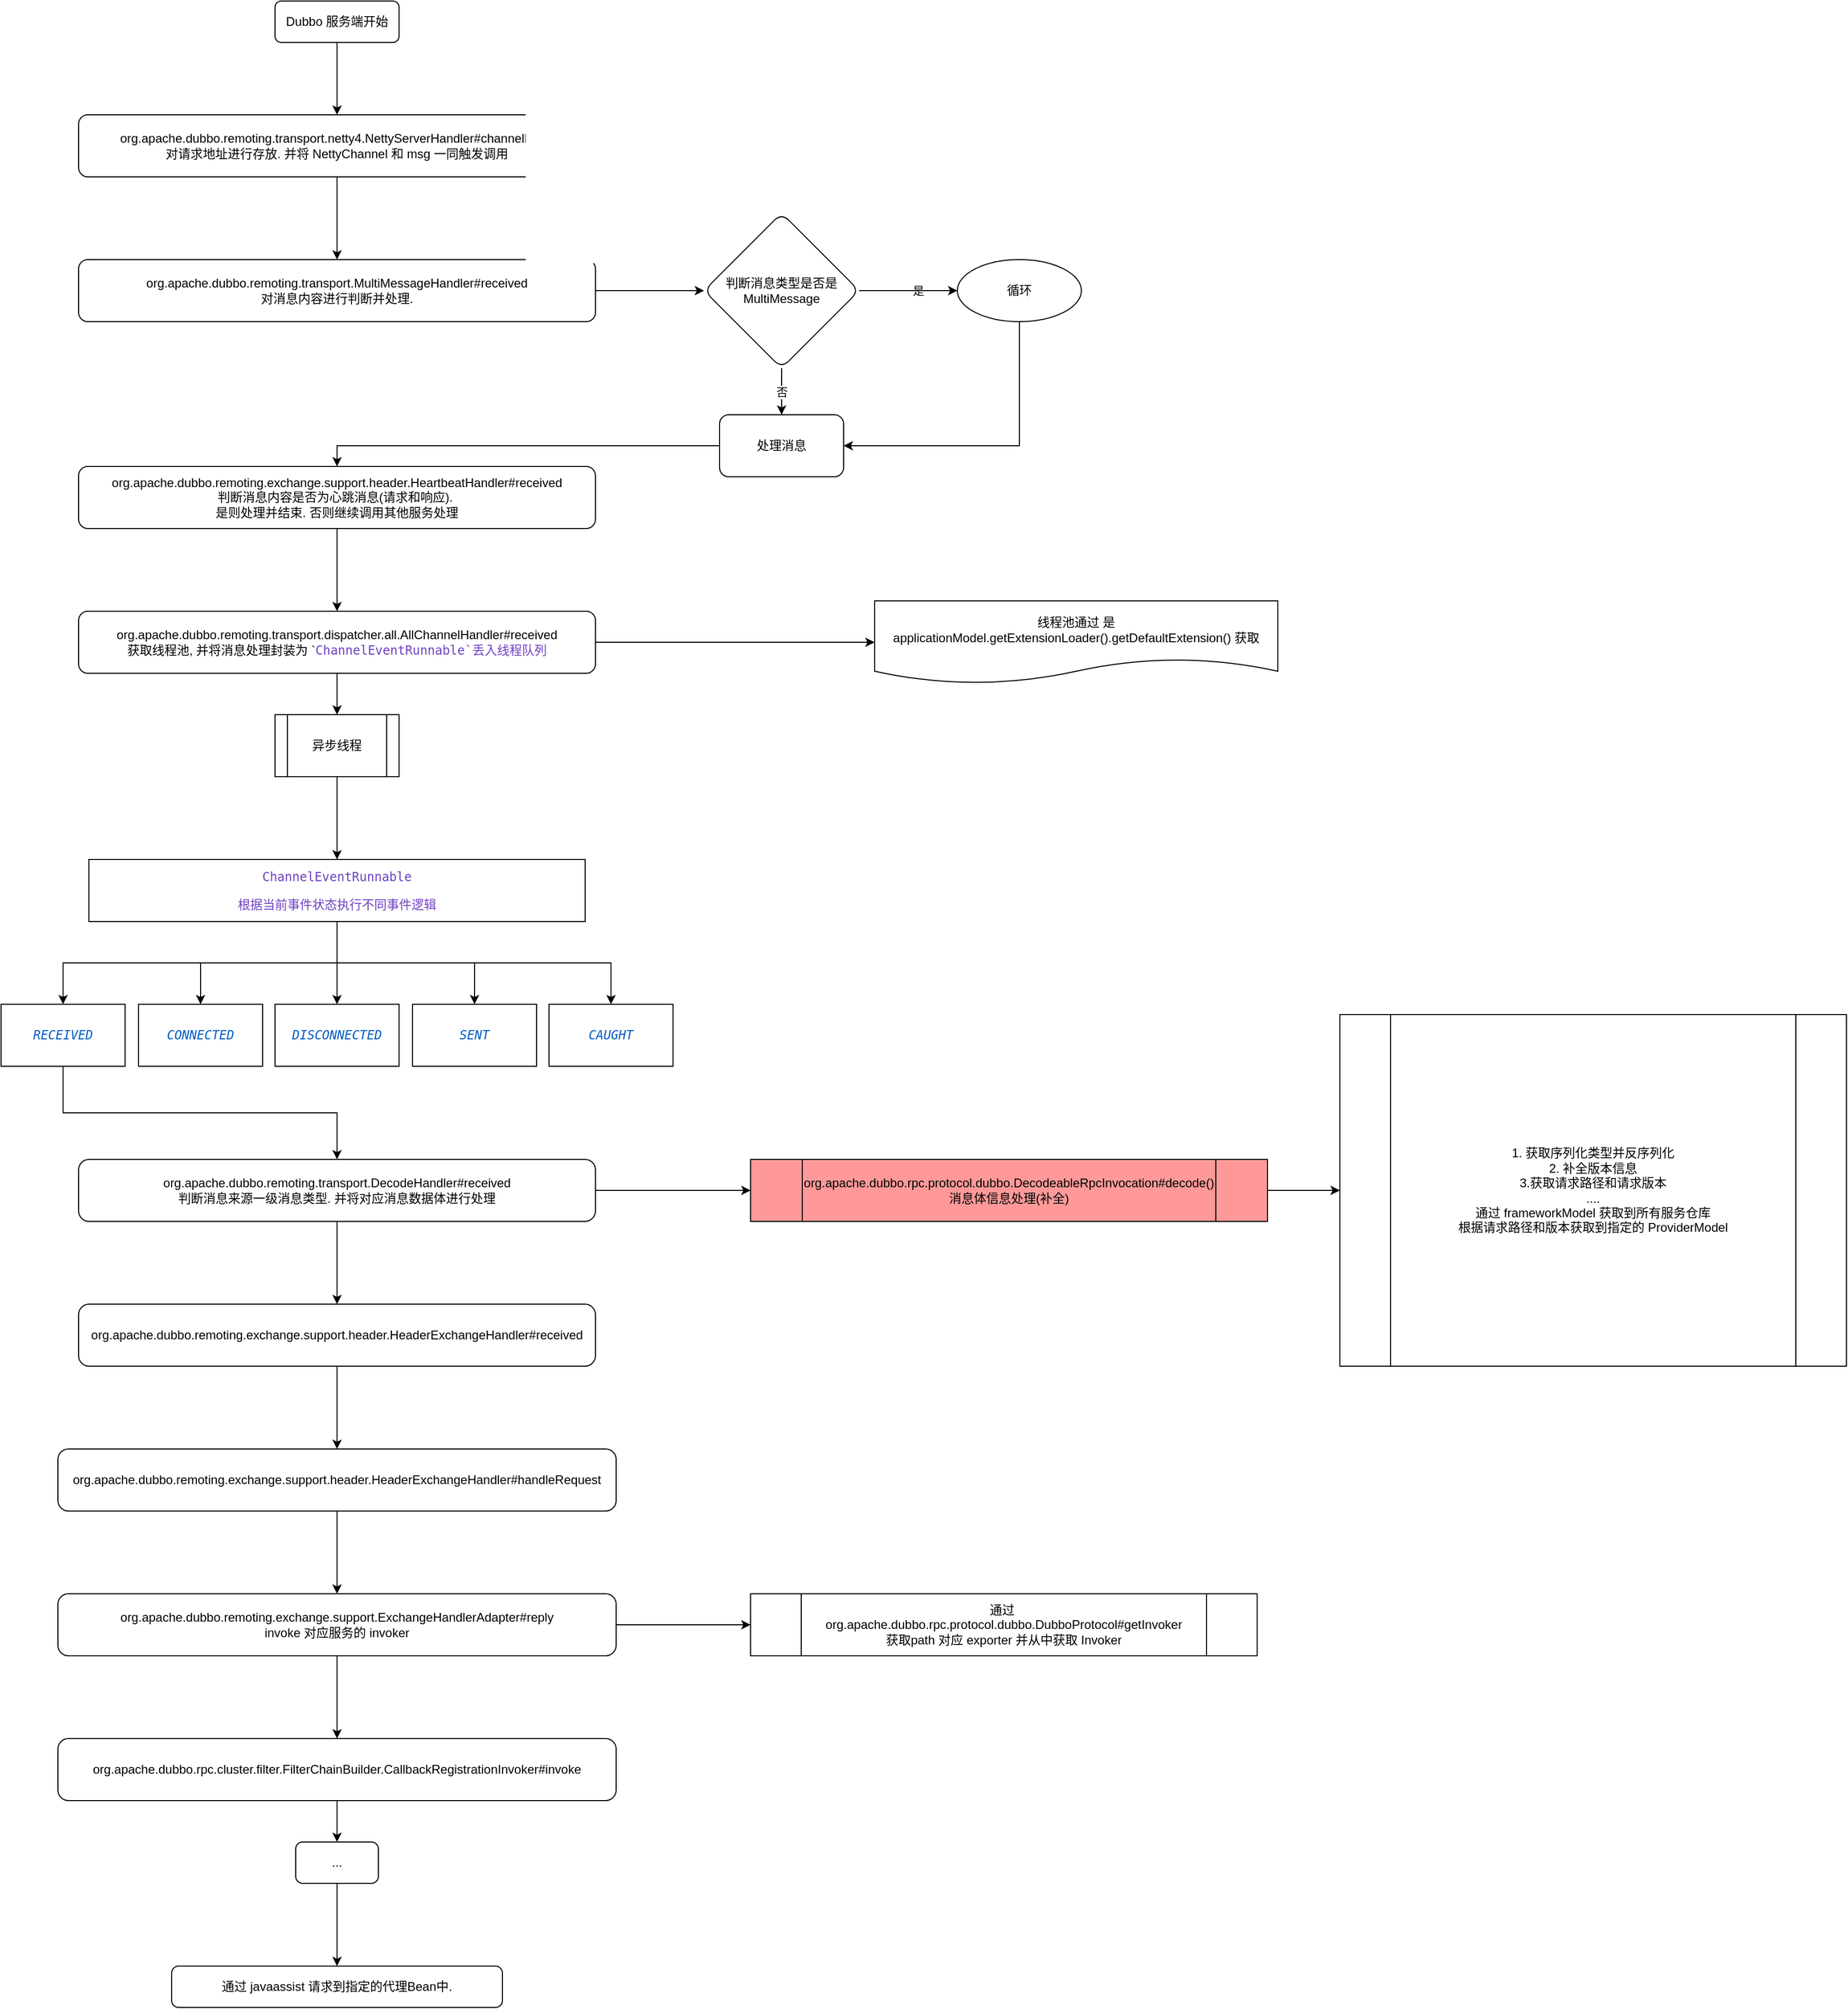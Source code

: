 <mxfile version="17.4.0" type="github">
  <diagram id="r_csHRhm5GLsOBvNf6fY" name="Page-1">
    <mxGraphModel dx="1740" dy="1114" grid="1" gridSize="10" guides="1" tooltips="1" connect="1" arrows="1" fold="1" page="1" pageScale="1" pageWidth="827" pageHeight="1169" math="0" shadow="0">
      <root>
        <mxCell id="0" />
        <mxCell id="1" parent="0" />
        <mxCell id="pYXR9DPsIJt5nxNccHnB-1" value="" style="edgeStyle=orthogonalEdgeStyle;rounded=0;orthogonalLoop=1;jettySize=auto;html=1;" edge="1" parent="1" source="pYXR9DPsIJt5nxNccHnB-2" target="pYXR9DPsIJt5nxNccHnB-5">
          <mxGeometry relative="1" as="geometry" />
        </mxCell>
        <mxCell id="pYXR9DPsIJt5nxNccHnB-2" value="Dubbo 服务端开始" style="rounded=1;whiteSpace=wrap;html=1;fontSize=12;glass=0;strokeWidth=1;shadow=0;" vertex="1" parent="1">
          <mxGeometry x="60" y="20" width="120" height="40" as="geometry" />
        </mxCell>
        <mxCell id="pYXR9DPsIJt5nxNccHnB-3" value="" style="edgeStyle=orthogonalEdgeStyle;rounded=0;orthogonalLoop=1;jettySize=auto;html=1;" edge="1" parent="1" source="pYXR9DPsIJt5nxNccHnB-5" target="pYXR9DPsIJt5nxNccHnB-6">
          <mxGeometry relative="1" as="geometry" />
        </mxCell>
        <mxCell id="pYXR9DPsIJt5nxNccHnB-4" value="" style="edgeStyle=orthogonalEdgeStyle;rounded=0;orthogonalLoop=1;jettySize=auto;html=1;exitX=1;exitY=0.5;exitDx=0;exitDy=0;" edge="1" parent="1" source="pYXR9DPsIJt5nxNccHnB-6" target="pYXR9DPsIJt5nxNccHnB-11">
          <mxGeometry relative="1" as="geometry" />
        </mxCell>
        <mxCell id="pYXR9DPsIJt5nxNccHnB-5" value="org.apache.dubbo.remoting.transport.netty4.NettyServerHandler#channelRead&lt;br&gt;对请求地址进行存放. 并将 NettyChannel 和 msg 一同触发调用" style="whiteSpace=wrap;html=1;rounded=1;glass=0;strokeWidth=1;shadow=0;" vertex="1" parent="1">
          <mxGeometry x="-130" y="130" width="500" height="60" as="geometry" />
        </mxCell>
        <mxCell id="pYXR9DPsIJt5nxNccHnB-6" value="&lt;span&gt;org.apache.dubbo.remoting.transport.MultiMessageHandler#received&lt;/span&gt;&lt;br&gt;&lt;span&gt;对消息内容进行判断并处理.&lt;/span&gt;" style="whiteSpace=wrap;html=1;rounded=1;glass=0;strokeWidth=1;shadow=0;" vertex="1" parent="1">
          <mxGeometry x="-130" y="270" width="500" height="60" as="geometry" />
        </mxCell>
        <mxCell id="pYXR9DPsIJt5nxNccHnB-7" value="" style="edgeStyle=orthogonalEdgeStyle;rounded=0;orthogonalLoop=1;jettySize=auto;html=1;" edge="1" parent="1" source="pYXR9DPsIJt5nxNccHnB-11">
          <mxGeometry relative="1" as="geometry">
            <mxPoint x="790" y="300" as="targetPoint" />
          </mxGeometry>
        </mxCell>
        <mxCell id="pYXR9DPsIJt5nxNccHnB-8" value="是" style="edgeLabel;html=1;align=center;verticalAlign=middle;resizable=0;points=[];" vertex="1" connectable="0" parent="pYXR9DPsIJt5nxNccHnB-7">
          <mxGeometry x="-0.312" relative="1" as="geometry">
            <mxPoint as="offset" />
          </mxGeometry>
        </mxCell>
        <mxCell id="pYXR9DPsIJt5nxNccHnB-9" value="" style="edgeStyle=orthogonalEdgeStyle;rounded=0;orthogonalLoop=1;jettySize=auto;html=1;" edge="1" parent="1" source="pYXR9DPsIJt5nxNccHnB-11" target="pYXR9DPsIJt5nxNccHnB-13">
          <mxGeometry relative="1" as="geometry" />
        </mxCell>
        <mxCell id="pYXR9DPsIJt5nxNccHnB-10" value="否" style="edgeStyle=orthogonalEdgeStyle;rounded=0;orthogonalLoop=1;jettySize=auto;html=1;" edge="1" parent="1" source="pYXR9DPsIJt5nxNccHnB-11" target="pYXR9DPsIJt5nxNccHnB-15">
          <mxGeometry relative="1" as="geometry" />
        </mxCell>
        <mxCell id="pYXR9DPsIJt5nxNccHnB-11" value="判断消息类型是否是 MultiMessage" style="rhombus;whiteSpace=wrap;html=1;rounded=1;glass=0;strokeWidth=1;shadow=0;" vertex="1" parent="1">
          <mxGeometry x="475" y="225" width="150" height="150" as="geometry" />
        </mxCell>
        <mxCell id="pYXR9DPsIJt5nxNccHnB-12" style="edgeStyle=orthogonalEdgeStyle;rounded=0;orthogonalLoop=1;jettySize=auto;html=1;entryX=1;entryY=0.5;entryDx=0;entryDy=0;" edge="1" parent="1" source="pYXR9DPsIJt5nxNccHnB-13" target="pYXR9DPsIJt5nxNccHnB-15">
          <mxGeometry relative="1" as="geometry">
            <Array as="points">
              <mxPoint x="780" y="450" />
            </Array>
          </mxGeometry>
        </mxCell>
        <mxCell id="pYXR9DPsIJt5nxNccHnB-13" value="循环" style="ellipse;whiteSpace=wrap;html=1;rounded=1;glass=0;strokeWidth=1;shadow=0;" vertex="1" parent="1">
          <mxGeometry x="720" y="270" width="120" height="60" as="geometry" />
        </mxCell>
        <mxCell id="pYXR9DPsIJt5nxNccHnB-14" style="edgeStyle=orthogonalEdgeStyle;rounded=0;orthogonalLoop=1;jettySize=auto;html=1;entryX=0.5;entryY=0;entryDx=0;entryDy=0;" edge="1" parent="1" source="pYXR9DPsIJt5nxNccHnB-15" target="pYXR9DPsIJt5nxNccHnB-21">
          <mxGeometry relative="1" as="geometry" />
        </mxCell>
        <mxCell id="pYXR9DPsIJt5nxNccHnB-15" value="处理消息" style="whiteSpace=wrap;html=1;rounded=1;glass=0;strokeWidth=1;shadow=0;" vertex="1" parent="1">
          <mxGeometry x="490" y="420" width="120" height="60" as="geometry" />
        </mxCell>
        <mxCell id="pYXR9DPsIJt5nxNccHnB-16" value="" style="edgeStyle=orthogonalEdgeStyle;rounded=0;orthogonalLoop=1;jettySize=auto;html=1;exitX=1;exitY=0.5;exitDx=0;exitDy=0;" edge="1" parent="1" source="pYXR9DPsIJt5nxNccHnB-23" target="pYXR9DPsIJt5nxNccHnB-24">
          <mxGeometry relative="1" as="geometry" />
        </mxCell>
        <mxCell id="pYXR9DPsIJt5nxNccHnB-17" value="" style="edgeStyle=orthogonalEdgeStyle;rounded=0;orthogonalLoop=1;jettySize=auto;html=1;fontFamily=Helvetica;fontSize=12;fontColor=default;entryX=0;entryY=0.5;entryDx=0;entryDy=0;" edge="1" parent="1" source="pYXR9DPsIJt5nxNccHnB-19" target="pYXR9DPsIJt5nxNccHnB-43">
          <mxGeometry relative="1" as="geometry">
            <mxPoint x="540" y="1170" as="targetPoint" />
          </mxGeometry>
        </mxCell>
        <mxCell id="pYXR9DPsIJt5nxNccHnB-18" value="" style="edgeStyle=orthogonalEdgeStyle;rounded=0;orthogonalLoop=1;jettySize=auto;html=1;fontFamily=Helvetica;fontSize=12;fontColor=#000000;" edge="1" parent="1" source="pYXR9DPsIJt5nxNccHnB-19" target="pYXR9DPsIJt5nxNccHnB-42">
          <mxGeometry relative="1" as="geometry" />
        </mxCell>
        <mxCell id="pYXR9DPsIJt5nxNccHnB-19" value="org.apache.dubbo.remoting.transport.DecodeHandler#received&lt;br&gt;判断消息来源一级消息类型. 并将对应消息数据体进行处理" style="whiteSpace=wrap;html=1;rounded=1;glass=0;strokeWidth=1;shadow=0;arcSize=17;" vertex="1" parent="1">
          <mxGeometry x="-130" y="1140" width="500" height="60" as="geometry" />
        </mxCell>
        <mxCell id="pYXR9DPsIJt5nxNccHnB-20" value="" style="edgeStyle=orthogonalEdgeStyle;rounded=0;orthogonalLoop=1;jettySize=auto;html=1;" edge="1" parent="1" source="pYXR9DPsIJt5nxNccHnB-21" target="pYXR9DPsIJt5nxNccHnB-23">
          <mxGeometry relative="1" as="geometry" />
        </mxCell>
        <mxCell id="pYXR9DPsIJt5nxNccHnB-21" value="org.apache.dubbo.remoting.exchange.support.header.HeartbeatHandler#received&lt;br&gt;判断消息内容是否为心跳消息(请求和响应).&amp;nbsp;&lt;br&gt;是则处理并结束. 否则继续调用其他服务处理" style="whiteSpace=wrap;html=1;rounded=1;glass=0;strokeWidth=1;shadow=0;" vertex="1" parent="1">
          <mxGeometry x="-130" y="470" width="500" height="60" as="geometry" />
        </mxCell>
        <mxCell id="pYXR9DPsIJt5nxNccHnB-22" style="edgeStyle=orthogonalEdgeStyle;rounded=0;orthogonalLoop=1;jettySize=auto;html=1;entryX=0.5;entryY=0;entryDx=0;entryDy=0;" edge="1" parent="1" source="pYXR9DPsIJt5nxNccHnB-23" target="pYXR9DPsIJt5nxNccHnB-26">
          <mxGeometry relative="1" as="geometry" />
        </mxCell>
        <mxCell id="pYXR9DPsIJt5nxNccHnB-23" value="org.apache.dubbo.remoting.transport.dispatcher.all.AllChannelHandler#received&lt;br&gt;获取线程池, 并将消息处理封装为 `&lt;span style=&quot;color: rgb(111 , 66 , 193) ; background-color: rgb(255 , 255 , 255) ; font-family: &amp;#34;jetbrains mono&amp;#34; , monospace ; font-size: 9pt&quot;&gt;ChannelEventRunnable`丢入线程队列&lt;/span&gt;" style="whiteSpace=wrap;html=1;rounded=1;glass=0;strokeWidth=1;shadow=0;" vertex="1" parent="1">
          <mxGeometry x="-130" y="610" width="500" height="60" as="geometry" />
        </mxCell>
        <mxCell id="pYXR9DPsIJt5nxNccHnB-24" value="线程池通过 是 applicationModel.getExtensionLoader().getDefaultExtension() 获取" style="shape=document;whiteSpace=wrap;html=1;boundedLbl=1;rounded=1;glass=0;strokeWidth=1;shadow=0;arcSize=17;" vertex="1" parent="1">
          <mxGeometry x="640" y="600" width="390" height="80" as="geometry" />
        </mxCell>
        <mxCell id="pYXR9DPsIJt5nxNccHnB-25" value="" style="edgeStyle=orthogonalEdgeStyle;rounded=0;orthogonalLoop=1;jettySize=auto;html=1;" edge="1" parent="1" source="pYXR9DPsIJt5nxNccHnB-26" target="pYXR9DPsIJt5nxNccHnB-32">
          <mxGeometry relative="1" as="geometry" />
        </mxCell>
        <mxCell id="pYXR9DPsIJt5nxNccHnB-26" value="异步线程" style="shape=process;whiteSpace=wrap;html=1;backgroundOutline=1;" vertex="1" parent="1">
          <mxGeometry x="60" y="710" width="120" height="60" as="geometry" />
        </mxCell>
        <mxCell id="pYXR9DPsIJt5nxNccHnB-27" value="" style="edgeStyle=orthogonalEdgeStyle;rounded=0;orthogonalLoop=1;jettySize=auto;html=1;" edge="1" parent="1" source="pYXR9DPsIJt5nxNccHnB-32" target="pYXR9DPsIJt5nxNccHnB-33">
          <mxGeometry relative="1" as="geometry" />
        </mxCell>
        <mxCell id="pYXR9DPsIJt5nxNccHnB-28" value="" style="edgeStyle=orthogonalEdgeStyle;rounded=0;orthogonalLoop=1;jettySize=auto;html=1;" edge="1" parent="1" source="pYXR9DPsIJt5nxNccHnB-32" target="pYXR9DPsIJt5nxNccHnB-35">
          <mxGeometry relative="1" as="geometry" />
        </mxCell>
        <mxCell id="pYXR9DPsIJt5nxNccHnB-29" value="" style="edgeStyle=orthogonalEdgeStyle;rounded=0;orthogonalLoop=1;jettySize=auto;html=1;" edge="1" parent="1" source="pYXR9DPsIJt5nxNccHnB-32" target="pYXR9DPsIJt5nxNccHnB-36">
          <mxGeometry relative="1" as="geometry" />
        </mxCell>
        <mxCell id="pYXR9DPsIJt5nxNccHnB-30" value="" style="edgeStyle=orthogonalEdgeStyle;rounded=0;orthogonalLoop=1;jettySize=auto;html=1;" edge="1" parent="1" source="pYXR9DPsIJt5nxNccHnB-32" target="pYXR9DPsIJt5nxNccHnB-37">
          <mxGeometry relative="1" as="geometry" />
        </mxCell>
        <mxCell id="pYXR9DPsIJt5nxNccHnB-31" value="" style="edgeStyle=orthogonalEdgeStyle;rounded=0;orthogonalLoop=1;jettySize=auto;html=1;" edge="1" parent="1" source="pYXR9DPsIJt5nxNccHnB-32" target="pYXR9DPsIJt5nxNccHnB-38">
          <mxGeometry relative="1" as="geometry" />
        </mxCell>
        <mxCell id="pYXR9DPsIJt5nxNccHnB-32" value="&lt;pre style=&quot;background-color: rgb(255 , 255 , 255) ; font-family: &amp;#34;jetbrains mono&amp;#34; , monospace ; font-size: 9pt&quot;&gt;&lt;pre style=&quot;color: rgb(36 , 41 , 46) ; font-family: &amp;#34;jetbrains mono&amp;#34; , monospace ; font-size: 9pt&quot;&gt;&lt;span style=&quot;color: #6f42c1&quot;&gt;ChannelEventRunnable&lt;/span&gt;&lt;/pre&gt;&lt;pre style=&quot;font-family: &amp;#34;jetbrains mono&amp;#34; , monospace ; font-size: 9pt&quot;&gt;&lt;font color=&quot;#6f42c1&quot;&gt;根据当前事件状态执行不同事件逻辑&lt;/font&gt;&lt;/pre&gt;&lt;/pre&gt;" style="whiteSpace=wrap;html=1;" vertex="1" parent="1">
          <mxGeometry x="-120" y="850" width="480" height="60" as="geometry" />
        </mxCell>
        <mxCell id="pYXR9DPsIJt5nxNccHnB-33" value="&lt;pre style=&quot;background-color: #ffffff ; color: #24292e ; font-family: &amp;quot;jetbrains mono&amp;quot; , monospace ; font-size: 9.0pt&quot;&gt;&lt;span style=&quot;color: #005cc5 ; font-style: italic&quot;&gt;CONNECTED&lt;/span&gt;&lt;/pre&gt;" style="whiteSpace=wrap;html=1;" vertex="1" parent="1">
          <mxGeometry x="-72" y="990" width="120" height="60" as="geometry" />
        </mxCell>
        <mxCell id="pYXR9DPsIJt5nxNccHnB-34" style="edgeStyle=orthogonalEdgeStyle;rounded=0;orthogonalLoop=1;jettySize=auto;html=1;entryX=0.5;entryY=0;entryDx=0;entryDy=0;fontFamily=Helvetica;fontSize=12;fontColor=default;" edge="1" parent="1" source="pYXR9DPsIJt5nxNccHnB-35" target="pYXR9DPsIJt5nxNccHnB-19">
          <mxGeometry relative="1" as="geometry" />
        </mxCell>
        <mxCell id="pYXR9DPsIJt5nxNccHnB-35" value="&lt;pre style=&quot;background-color: #ffffff ; color: #24292e ; font-family: &amp;quot;jetbrains mono&amp;quot; , monospace ; font-size: 9.0pt&quot;&gt;&lt;span style=&quot;color: #005cc5 ; font-style: italic&quot;&gt;RECEIVED&lt;/span&gt;&lt;/pre&gt;" style="whiteSpace=wrap;html=1;" vertex="1" parent="1">
          <mxGeometry x="-205" y="990" width="120" height="60" as="geometry" />
        </mxCell>
        <mxCell id="pYXR9DPsIJt5nxNccHnB-36" value="&lt;pre style=&quot;background-color: #ffffff ; color: #24292e ; font-family: &amp;quot;jetbrains mono&amp;quot; , monospace ; font-size: 9.0pt&quot;&gt;&lt;span style=&quot;color: #005cc5 ; font-style: italic&quot;&gt;DISCONNECTED&lt;/span&gt;&lt;/pre&gt;" style="whiteSpace=wrap;html=1;" vertex="1" parent="1">
          <mxGeometry x="60" y="990" width="120" height="60" as="geometry" />
        </mxCell>
        <mxCell id="pYXR9DPsIJt5nxNccHnB-37" value="&lt;pre style=&quot;background-color: #ffffff ; color: #24292e ; font-family: &amp;quot;jetbrains mono&amp;quot; , monospace ; font-size: 9.0pt&quot;&gt;&lt;span style=&quot;color: #005cc5 ; font-style: italic&quot;&gt;SENT&lt;/span&gt;&lt;/pre&gt;" style="whiteSpace=wrap;html=1;" vertex="1" parent="1">
          <mxGeometry x="193" y="990" width="120" height="60" as="geometry" />
        </mxCell>
        <mxCell id="pYXR9DPsIJt5nxNccHnB-38" value="&lt;pre style=&quot;background-color: #ffffff ; color: #24292e ; font-family: &amp;quot;jetbrains mono&amp;quot; , monospace ; font-size: 9.0pt&quot;&gt;&lt;span style=&quot;color: #005cc5 ; font-style: italic&quot;&gt;CAUGHT&lt;/span&gt;&lt;/pre&gt;" style="whiteSpace=wrap;html=1;" vertex="1" parent="1">
          <mxGeometry x="325" y="990" width="120" height="60" as="geometry" />
        </mxCell>
        <mxCell id="pYXR9DPsIJt5nxNccHnB-39" style="edgeStyle=orthogonalEdgeStyle;rounded=0;orthogonalLoop=1;jettySize=auto;html=1;fontFamily=Helvetica;fontSize=12;fontColor=default;exitX=1;exitY=0.5;exitDx=0;exitDy=0;" edge="1" parent="1" source="pYXR9DPsIJt5nxNccHnB-43" target="pYXR9DPsIJt5nxNccHnB-40">
          <mxGeometry relative="1" as="geometry">
            <mxPoint x="1030" y="1170" as="sourcePoint" />
          </mxGeometry>
        </mxCell>
        <mxCell id="pYXR9DPsIJt5nxNccHnB-40" value="1. 获取序列化类型并反序列化&lt;br&gt;2. 补全版本信息&lt;br&gt;3.获取请求路径和请求版本&lt;br&gt;....&lt;br&gt;通过 frameworkModel 获取到所有服务仓库&lt;br&gt;根据请求路径和版本获取到指定的 ProviderModel" style="shape=process;whiteSpace=wrap;html=1;backgroundOutline=1;fontFamily=Helvetica;fontSize=12;fontColor=default;strokeColor=default;fillColor=default;" vertex="1" parent="1">
          <mxGeometry x="1090" y="1000" width="490" height="340" as="geometry" />
        </mxCell>
        <mxCell id="pYXR9DPsIJt5nxNccHnB-41" value="" style="edgeStyle=orthogonalEdgeStyle;rounded=0;orthogonalLoop=1;jettySize=auto;html=1;fontFamily=Helvetica;fontSize=12;fontColor=#000000;" edge="1" parent="1" source="pYXR9DPsIJt5nxNccHnB-42" target="pYXR9DPsIJt5nxNccHnB-45">
          <mxGeometry relative="1" as="geometry" />
        </mxCell>
        <mxCell id="pYXR9DPsIJt5nxNccHnB-42" value="org.apache.dubbo.remoting.exchange.support.header.HeaderExchangeHandler#received" style="whiteSpace=wrap;html=1;rounded=1;glass=0;strokeWidth=1;shadow=0;arcSize=17;" vertex="1" parent="1">
          <mxGeometry x="-130" y="1280" width="500" height="60" as="geometry" />
        </mxCell>
        <mxCell id="pYXR9DPsIJt5nxNccHnB-43" value="&lt;span&gt;org.apache.dubbo.rpc.protocol.dubbo.DecodeableRpcInvocation#decode()&lt;/span&gt;&lt;br&gt;&lt;span&gt;消息体信息处理(补全)&lt;/span&gt;" style="shape=process;whiteSpace=wrap;html=1;backgroundOutline=1;labelBackgroundColor=none;fontFamily=Helvetica;fontSize=12;fontColor=#000000;strokeColor=default;fillColor=#FF9999;" vertex="1" parent="1">
          <mxGeometry x="520" y="1140" width="500" height="60" as="geometry" />
        </mxCell>
        <mxCell id="pYXR9DPsIJt5nxNccHnB-44" value="" style="edgeStyle=orthogonalEdgeStyle;rounded=0;orthogonalLoop=1;jettySize=auto;html=1;fontFamily=Helvetica;fontSize=12;fontColor=#000000;" edge="1" parent="1" source="pYXR9DPsIJt5nxNccHnB-45" target="pYXR9DPsIJt5nxNccHnB-48">
          <mxGeometry relative="1" as="geometry" />
        </mxCell>
        <mxCell id="pYXR9DPsIJt5nxNccHnB-45" value="org.apache.dubbo.remoting.exchange.support.header.HeaderExchangeHandler#handleRequest" style="whiteSpace=wrap;html=1;rounded=1;glass=0;strokeWidth=1;shadow=0;arcSize=17;" vertex="1" parent="1">
          <mxGeometry x="-150" y="1420" width="540" height="60" as="geometry" />
        </mxCell>
        <mxCell id="pYXR9DPsIJt5nxNccHnB-46" style="edgeStyle=orthogonalEdgeStyle;rounded=0;orthogonalLoop=1;jettySize=auto;html=1;entryX=0;entryY=0.5;entryDx=0;entryDy=0;fontFamily=Helvetica;fontSize=12;fontColor=#000000;" edge="1" parent="1" source="pYXR9DPsIJt5nxNccHnB-48" target="pYXR9DPsIJt5nxNccHnB-49">
          <mxGeometry relative="1" as="geometry" />
        </mxCell>
        <mxCell id="pYXR9DPsIJt5nxNccHnB-47" value="" style="edgeStyle=orthogonalEdgeStyle;rounded=0;orthogonalLoop=1;jettySize=auto;html=1;fontFamily=Helvetica;fontSize=12;fontColor=#000000;" edge="1" parent="1" source="pYXR9DPsIJt5nxNccHnB-48" target="pYXR9DPsIJt5nxNccHnB-51">
          <mxGeometry relative="1" as="geometry" />
        </mxCell>
        <UserObject label="org.apache.dubbo.remoting.exchange.support.ExchangeHandlerAdapter#reply&lt;br&gt;invoke 对应服务的 invoker" id="pYXR9DPsIJt5nxNccHnB-48">
          <mxCell style="whiteSpace=wrap;html=1;rounded=1;glass=0;strokeWidth=1;shadow=0;arcSize=17;" vertex="1" parent="1">
            <mxGeometry x="-150" y="1560" width="540" height="60" as="geometry" />
          </mxCell>
        </UserObject>
        <mxCell id="pYXR9DPsIJt5nxNccHnB-49" value="通过&amp;nbsp;&lt;br&gt;org.apache.dubbo.rpc.protocol.dubbo.DubboProtocol#getInvoker&lt;br&gt;获取path 对应&amp;nbsp;exporter 并从中获取 Invoker" style="shape=process;whiteSpace=wrap;html=1;backgroundOutline=1;labelBackgroundColor=none;fontFamily=Helvetica;fontSize=12;" vertex="1" parent="1">
          <mxGeometry x="520" y="1560" width="490" height="60" as="geometry" />
        </mxCell>
        <mxCell id="pYXR9DPsIJt5nxNccHnB-50" value="" style="edgeStyle=orthogonalEdgeStyle;rounded=0;orthogonalLoop=1;jettySize=auto;html=1;fontFamily=Helvetica;fontSize=12;fontColor=#000000;" edge="1" parent="1" source="pYXR9DPsIJt5nxNccHnB-51" target="pYXR9DPsIJt5nxNccHnB-53">
          <mxGeometry relative="1" as="geometry" />
        </mxCell>
        <UserObject label="org.apache.dubbo.rpc.cluster.filter.FilterChainBuilder.CallbackRegistrationInvoker#invoke" id="pYXR9DPsIJt5nxNccHnB-51">
          <mxCell style="whiteSpace=wrap;html=1;rounded=1;glass=0;strokeWidth=1;shadow=0;arcSize=17;" vertex="1" parent="1">
            <mxGeometry x="-150" y="1700" width="540" height="60" as="geometry" />
          </mxCell>
        </UserObject>
        <mxCell id="pYXR9DPsIJt5nxNccHnB-52" value="" style="edgeStyle=orthogonalEdgeStyle;rounded=0;orthogonalLoop=1;jettySize=auto;html=1;fontFamily=Helvetica;fontSize=12;fontColor=#000000;" edge="1" parent="1" source="pYXR9DPsIJt5nxNccHnB-53" target="pYXR9DPsIJt5nxNccHnB-54">
          <mxGeometry relative="1" as="geometry" />
        </mxCell>
        <UserObject label="..." id="pYXR9DPsIJt5nxNccHnB-53">
          <mxCell style="whiteSpace=wrap;html=1;rounded=1;glass=0;strokeWidth=1;shadow=0;arcSize=17;" vertex="1" parent="1">
            <mxGeometry x="80" y="1800" width="80" height="40" as="geometry" />
          </mxCell>
        </UserObject>
        <UserObject label="通过 javaassist 请求到指定的代理Bean中." id="pYXR9DPsIJt5nxNccHnB-54">
          <mxCell style="whiteSpace=wrap;html=1;rounded=1;glass=0;strokeWidth=1;shadow=0;arcSize=17;" vertex="1" parent="1">
            <mxGeometry x="-40" y="1920" width="320" height="40" as="geometry" />
          </mxCell>
        </UserObject>
      </root>
    </mxGraphModel>
  </diagram>
</mxfile>
